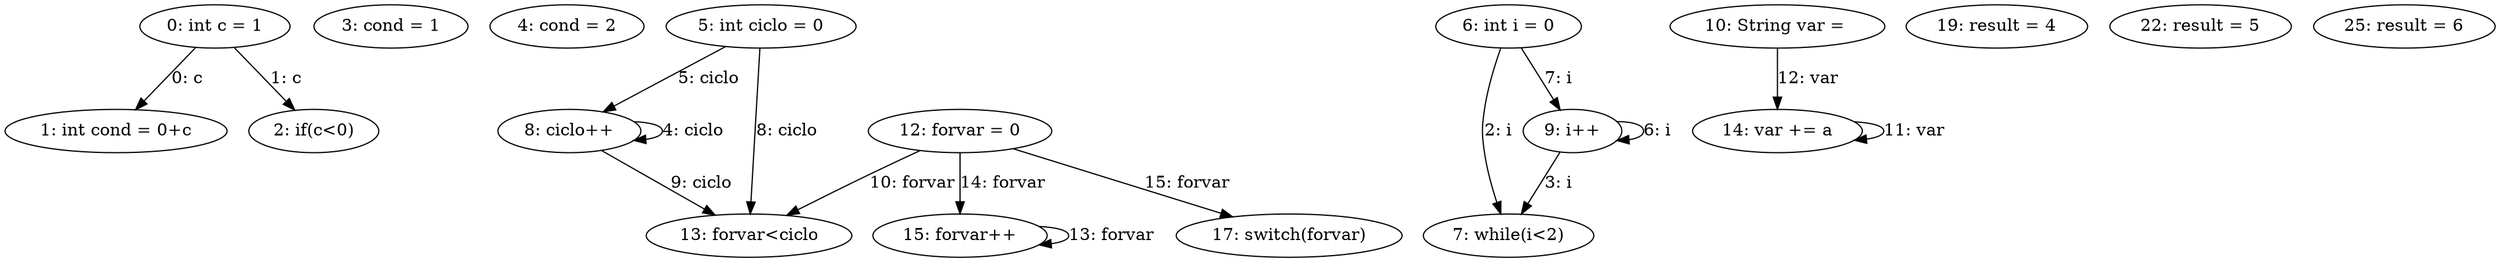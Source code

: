 digraph G {
  1 [ label="0: int c = 1" ];
  2 [ label="1: int cond = 0+c" ];
  3 [ label="2: if(c<0)" ];
  4 [ label="3: cond = 1" ];
  5 [ label="4: cond = 2" ];
  6 [ label="5: int ciclo = 0" ];
  7 [ label="6: int i = 0" ];
  8 [ label="7: while(i<2)" ];
  9 [ label="8: ciclo++" ];
  10 [ label="9: i++" ];
  11 [ label="10: String var = " ];
  12 [ label="12: forvar = 0" ];
  13 [ label="13: forvar<ciclo" ];
  14 [ label="14: var += a" ];
  15 [ label="15: forvar++" ];
  16 [ label="17: switch(forvar)" ];
  17 [ label="19: result = 4" ];
  18 [ label="22: result = 5" ];
  19 [ label="25: result = 6" ];
  1 -> 2 [ label="0: c" ];
  1 -> 3 [ label="1: c" ];
  7 -> 8 [ label="2: i" ];
  10 -> 8 [ label="3: i" ];
  9 -> 9 [ label="4: ciclo" ];
  6 -> 9 [ label="5: ciclo" ];
  10 -> 10 [ label="6: i" ];
  7 -> 10 [ label="7: i" ];
  6 -> 13 [ label="8: ciclo" ];
  9 -> 13 [ label="9: ciclo" ];
  12 -> 13 [ label="10: forvar" ];
  14 -> 14 [ label="11: var" ];
  11 -> 14 [ label="12: var" ];
  15 -> 15 [ label="13: forvar" ];
  12 -> 15 [ label="14: forvar" ];
  12 -> 16 [ label="15: forvar" ];
}
